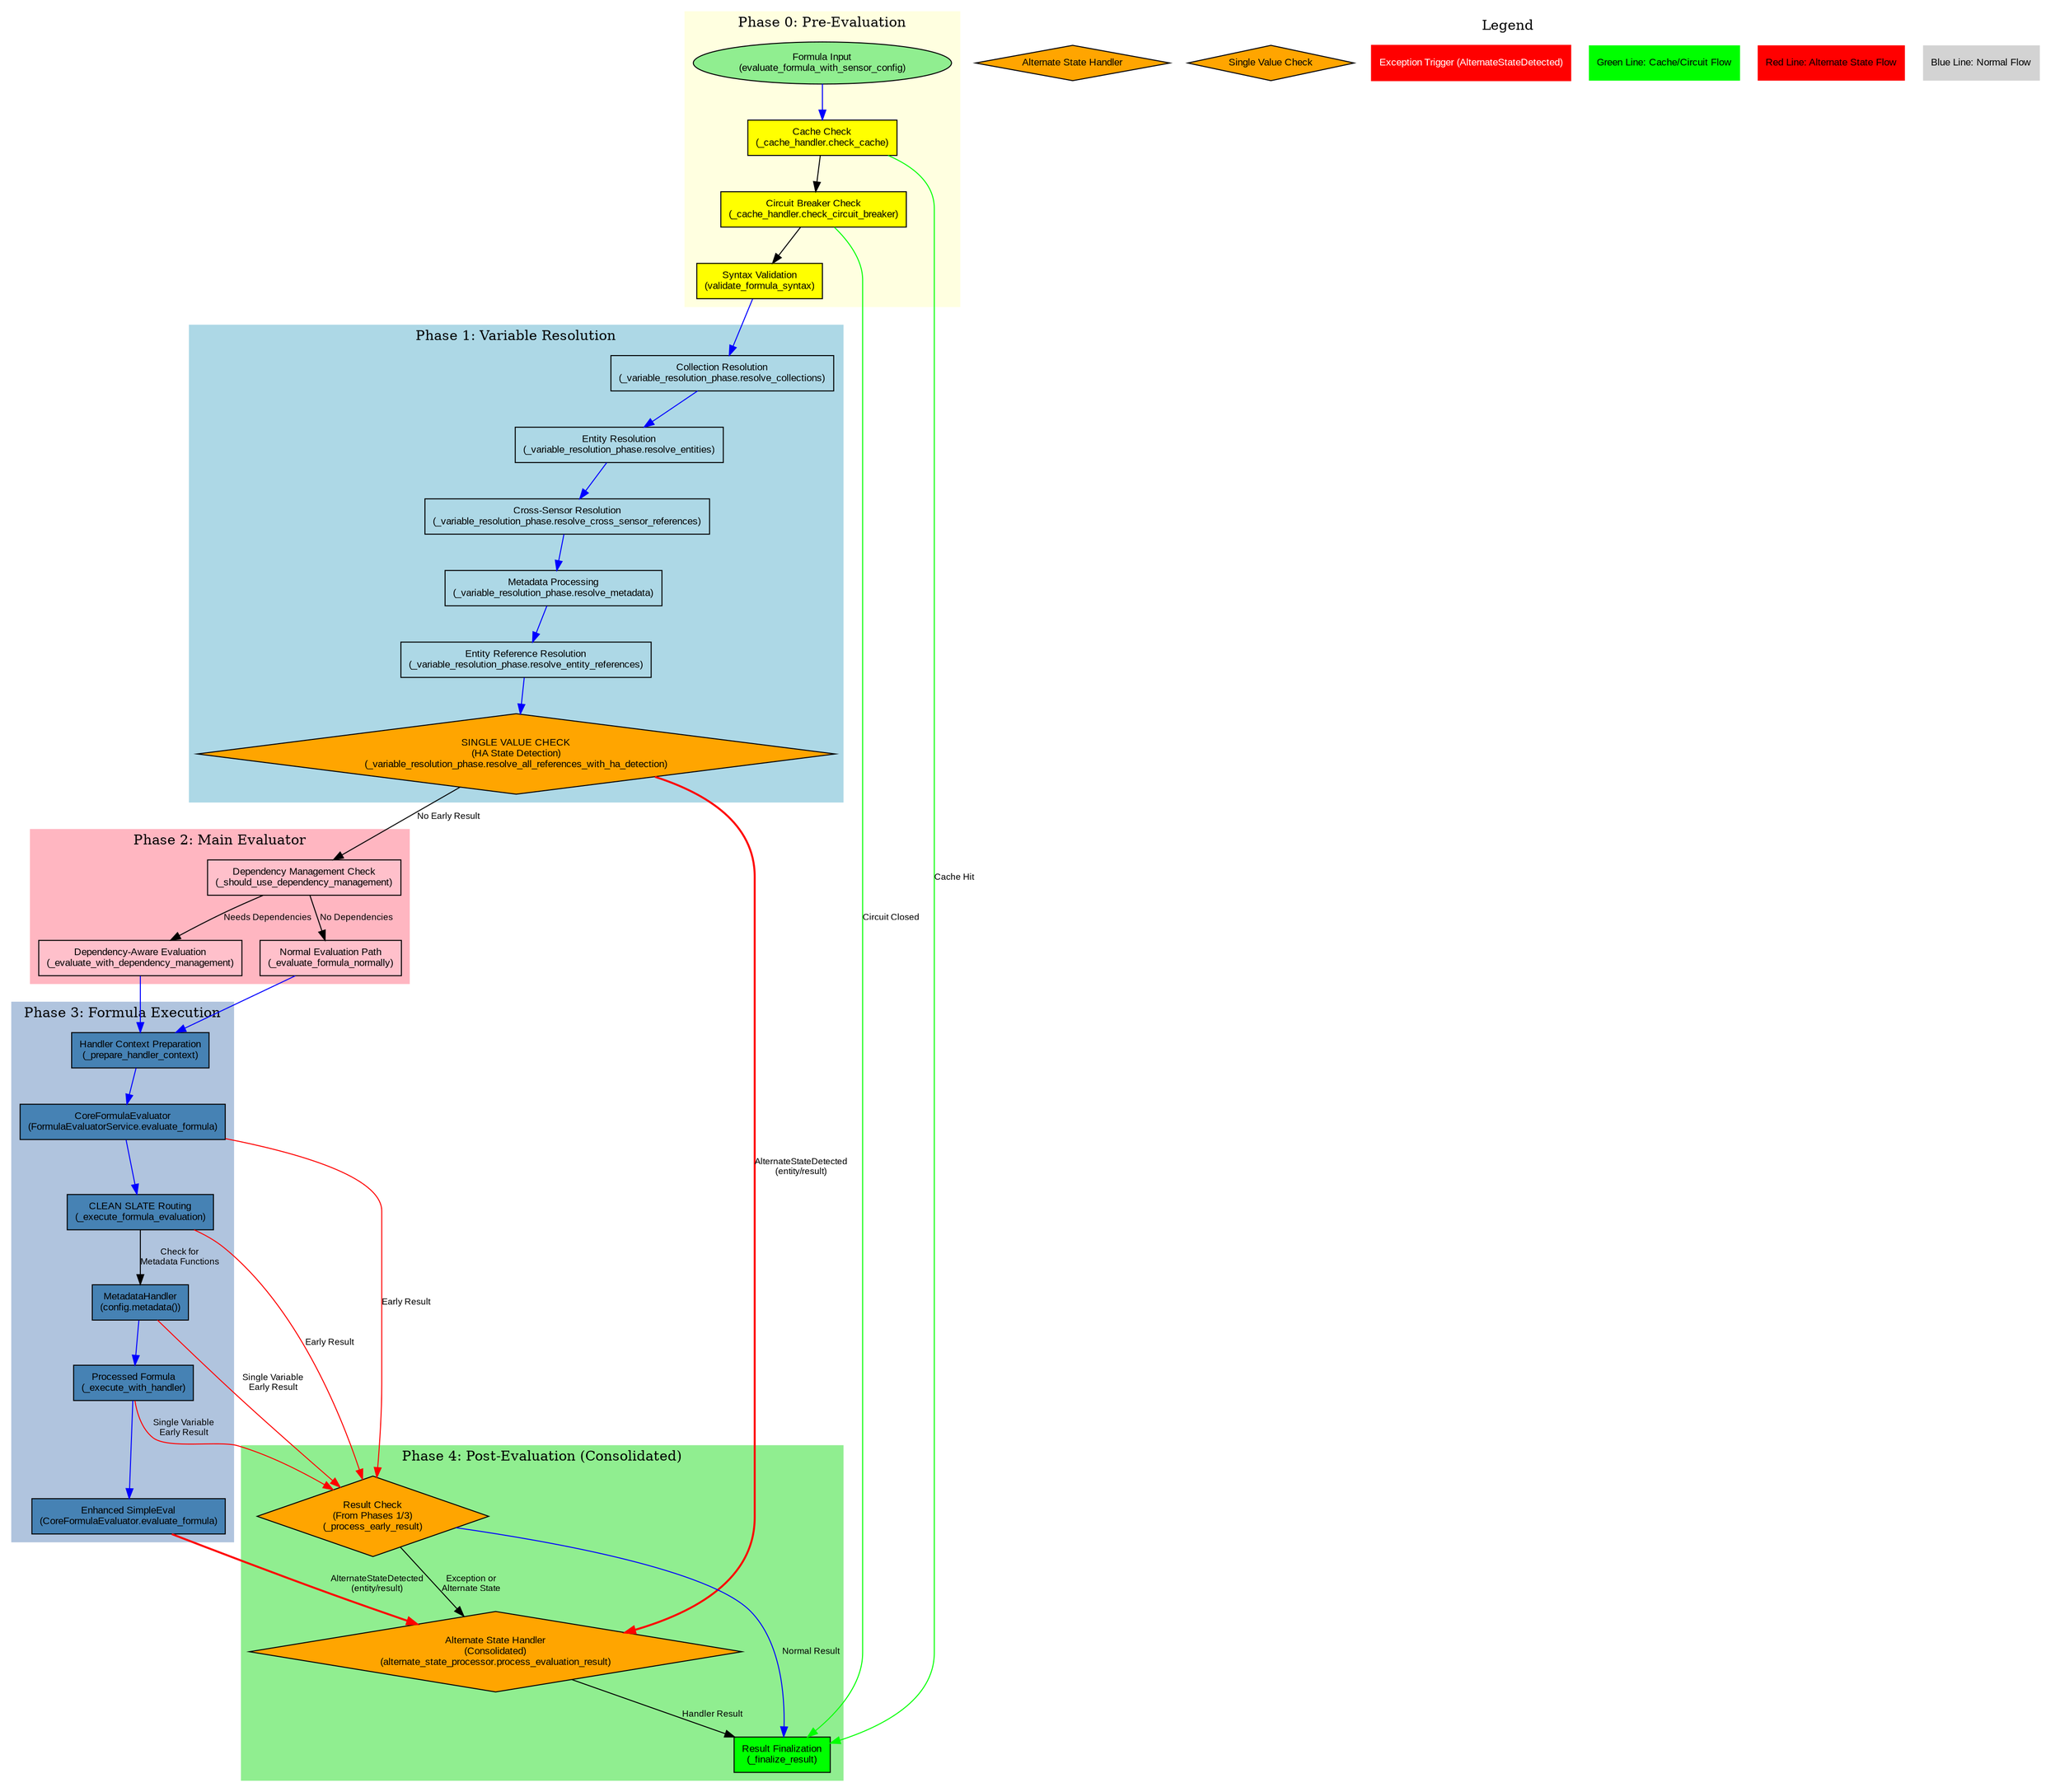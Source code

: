 digraph EvaluationPipelinePhases {
    rankdir=TB;
    node [shape=box, style=filled, fontname="Arial", fontsize=10];
    edge [fontname="Arial", fontsize=9];

    // Color scheme for phases
    subgraph cluster_phase0 {
        label="Phase 0: Pre-Evaluation";
        style=filled;
        color=lightyellow;

        P0_FormulaInput [label="Formula Input\n(evaluate_formula_with_sensor_config)", shape=oval, fillcolor=lightgreen];
        P0_CacheCheck [label="Cache Check\n(_cache_handler.check_cache)", fillcolor=yellow];
        P0_CircuitBreaker [label="Circuit Breaker Check\n(_cache_handler.check_circuit_breaker)", fillcolor=yellow];
        P0_SyntaxValidation [label="Syntax Validation\n(validate_formula_syntax)", fillcolor=yellow];
    }

    subgraph cluster_phase1 {
        label="Phase 1: Variable Resolution";
        style=filled;
        color=lightblue;

        P1_CollectionResolution [label="Collection Resolution\n(_variable_resolution_phase.resolve_collections)", fillcolor=lightblue];
        P1_EntityResolution [label="Entity Resolution\n(_variable_resolution_phase.resolve_entities)", fillcolor=lightblue];
        P1_CrossSensorResolution [label="Cross-Sensor Resolution\n(_variable_resolution_phase.resolve_cross_sensor_references)", fillcolor=lightblue];
        P1_MetadataProcessing [label="Metadata Processing\n(_variable_resolution_phase.resolve_metadata)", fillcolor=lightblue];
        P1_EntityReferenceResolution [label="Entity Reference Resolution\n(_variable_resolution_phase.resolve_entity_references)", fillcolor=lightblue];
        P1_SingleValueCheck [label="SINGLE VALUE CHECK\n(HA State Detection)\n(_variable_resolution_phase.resolve_all_references_with_ha_detection)", shape=diamond, fillcolor=orange];
    }

    subgraph cluster_phase2 {
        label="Phase 2: Main Evaluator";
        style=filled;
        color=lightpink;

        P2_DependencyCheck [label="Dependency Management Check\n(_should_use_dependency_management)", fillcolor=pink];
        P2_DependencyAware [label="Dependency-Aware Evaluation\n(_evaluate_with_dependency_management)", fillcolor=pink];
        P2_NormalEvaluation [label="Normal Evaluation Path\n(_evaluate_formula_normally)", fillcolor=pink];
    }

    subgraph cluster_phase3 {
        label="Phase 3: Formula Execution";
        style=filled;
        color=lightsteelblue;

        P3_HandlerContext [label="Handler Context Preparation\n(_prepare_handler_context)", fillcolor=steelblue];
        P3_CoreEvaluator [label="CoreFormulaEvaluator\n(FormulaEvaluatorService.evaluate_formula)", fillcolor=steelblue];
        P3_CleanSlate [label="CLEAN SLATE Routing\n(_execute_formula_evaluation)", fillcolor=steelblue];
        P3_MetadataHandler [label="MetadataHandler\n(config.metadata())", fillcolor=steelblue];
        P3_ProcessedFormula [label="Processed Formula\n(_execute_with_handler)", fillcolor=steelblue];
        P3_SimpleEval [label="Enhanced SimpleEval\n(CoreFormulaEvaluator.evaluate_formula)", fillcolor=steelblue];
    }

    subgraph cluster_phase4 {
        label="Phase 4: Post-Evaluation (Consolidated)";
        style=filled;
        color=lightgreen;

        P4_ResultCheck [label="Result Check\n(From Phases 1/3)\n(_process_early_result)", shape=diamond, fillcolor=orange];
        P4_AlternateHandler [label="Alternate State Handler\n(Consolidated)\n(alternate_state_processor.process_evaluation_result)", shape=diamond, fillcolor=orange];
        P4_ResultFinalization [label="Result Finalization\n(_finalize_result)", fillcolor=green];
    }

    // Phase 0 Flow
    P0_FormulaInput -> P0_CacheCheck [color=blue];
    P0_CacheCheck -> P4_ResultFinalization [label="Cache Hit", color=green];
    P0_CacheCheck -> P0_CircuitBreaker [color=black];
    P0_CircuitBreaker -> P4_ResultFinalization [label="Circuit Closed", color=green];
    P0_CircuitBreaker -> P0_SyntaxValidation [color=black];
    P0_SyntaxValidation -> P1_CollectionResolution [color=blue];

    // Phase 1 Flow
    P1_CollectionResolution -> P1_EntityResolution [color=blue];
    P1_EntityResolution -> P1_CrossSensorResolution [color=blue];
    P1_CrossSensorResolution -> P1_MetadataProcessing [color=blue];
    P1_MetadataProcessing -> P1_EntityReferenceResolution [color=blue];
    P1_EntityReferenceResolution -> P1_SingleValueCheck [color=blue];
    P1_SingleValueCheck -> P4_AlternateHandler [label="AlternateStateDetected\n(entity/result)", color=red, penwidth=2];
    P1_SingleValueCheck -> P2_DependencyCheck [label="No Early Result", color=black];

    // Phase 2 Flow
    P2_DependencyCheck -> P2_DependencyAware [label="Needs Dependencies", color=black];
    P2_DependencyCheck -> P2_NormalEvaluation [label="No Dependencies", color=black];
    P2_DependencyAware -> P3_HandlerContext [color=blue];
    P2_NormalEvaluation -> P3_HandlerContext [color=blue];

    // Phase 3 Flow
    P3_HandlerContext -> P3_CoreEvaluator [color=blue];
    P3_CoreEvaluator -> P4_ResultCheck [label="Early Result", color=red];
    P3_CoreEvaluator -> P3_CleanSlate [color=blue];
    P3_CleanSlate -> P4_ResultCheck [label="Early Result", color=red];
    P3_CleanSlate -> P3_MetadataHandler [label="Check for\nMetadata Functions", color=black];
    P3_MetadataHandler -> P4_ResultCheck [label="Single Variable\nEarly Result", color=red];
    P3_MetadataHandler -> P3_ProcessedFormula [color=blue];
    P3_ProcessedFormula -> P4_ResultCheck [label="Single Variable\nEarly Result", color=red];
    P3_ProcessedFormula -> P3_SimpleEval [color=blue];
    P3_SimpleEval -> P4_AlternateHandler [label="AlternateStateDetected\n(entity/result)", color=red, penwidth=2];

    // Phase 4 Flow
    P4_ResultCheck -> P4_ResultFinalization [label="Normal Result", color=blue];
    P4_ResultCheck -> P4_AlternateHandler [label="Exception or\nAlternate State", color=black];
    P4_AlternateHandler -> P4_ResultFinalization [label="Handler Result", color=black];

    // Legend
    subgraph cluster_legend {
        label="Legend";
        style=filled;
        color=white;

        Legend_BlueLine [label="Blue Line: Normal Flow", shape=plaintext];
        Legend_RedLine [label="Red Line: Alternate State Flow", shape=plaintext, color=red];
        Legend_GreenLine [label="Green Line: Cache/Circuit Flow", shape=plaintext, color=green];
        Legend_ExceptionTrigger [label="Exception Trigger (AlternateStateDetected)", shape=box, color=red, fillcolor=red, fontcolor=white];
        Legend_SingleValueCheck [label="Single Value Check", shape=diamond, fillcolor=orange];
        Legend_AlternateHandler [label="Alternate State Handler", shape=diamond, fillcolor=orange];
    }
}
